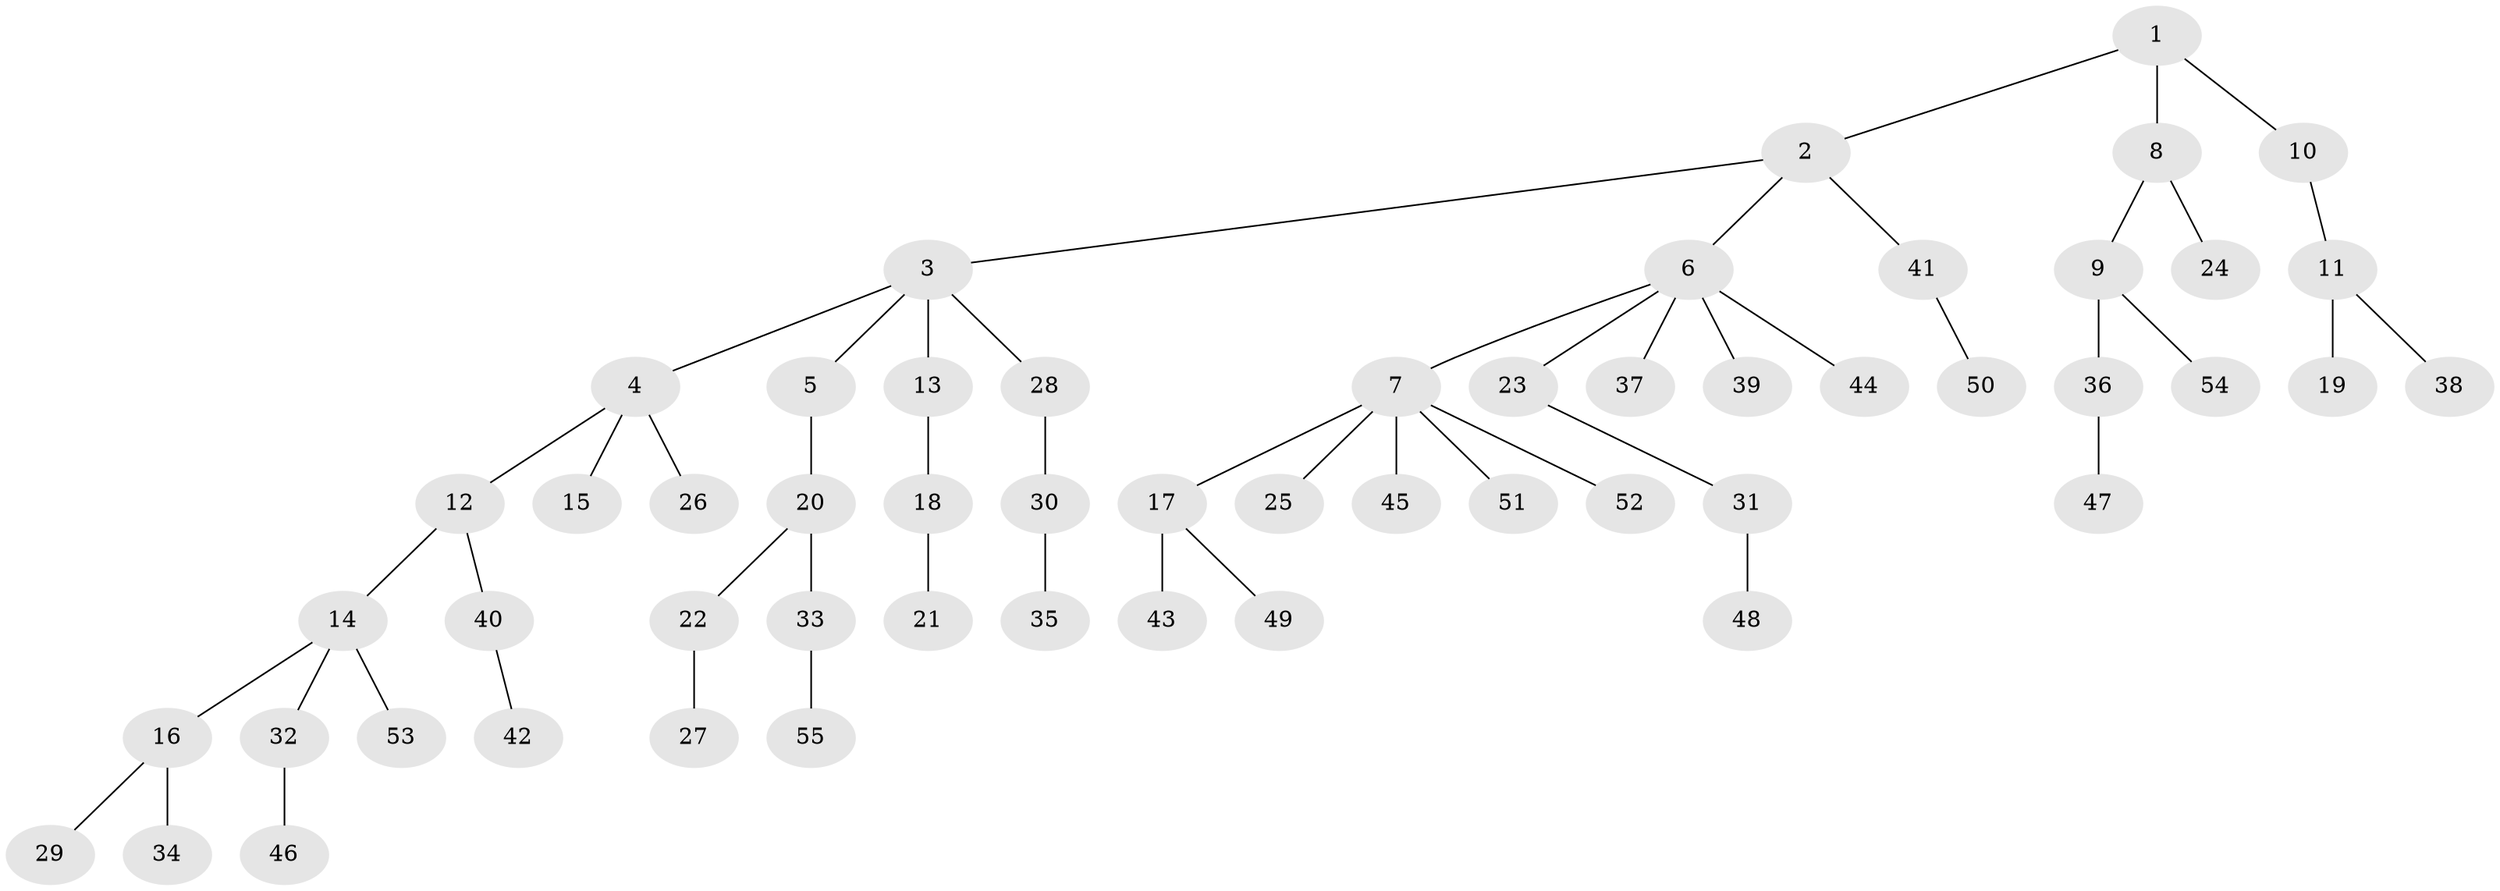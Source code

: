 // coarse degree distribution, {5: 0.11764705882352941, 3: 0.11764705882352941, 2: 0.23529411764705882, 1: 0.5294117647058824}
// Generated by graph-tools (version 1.1) at 2025/51/03/04/25 22:51:29]
// undirected, 55 vertices, 54 edges
graph export_dot {
  node [color=gray90,style=filled];
  1;
  2;
  3;
  4;
  5;
  6;
  7;
  8;
  9;
  10;
  11;
  12;
  13;
  14;
  15;
  16;
  17;
  18;
  19;
  20;
  21;
  22;
  23;
  24;
  25;
  26;
  27;
  28;
  29;
  30;
  31;
  32;
  33;
  34;
  35;
  36;
  37;
  38;
  39;
  40;
  41;
  42;
  43;
  44;
  45;
  46;
  47;
  48;
  49;
  50;
  51;
  52;
  53;
  54;
  55;
  1 -- 2;
  1 -- 8;
  1 -- 10;
  2 -- 3;
  2 -- 6;
  2 -- 41;
  3 -- 4;
  3 -- 5;
  3 -- 13;
  3 -- 28;
  4 -- 12;
  4 -- 15;
  4 -- 26;
  5 -- 20;
  6 -- 7;
  6 -- 23;
  6 -- 37;
  6 -- 39;
  6 -- 44;
  7 -- 17;
  7 -- 25;
  7 -- 45;
  7 -- 51;
  7 -- 52;
  8 -- 9;
  8 -- 24;
  9 -- 36;
  9 -- 54;
  10 -- 11;
  11 -- 19;
  11 -- 38;
  12 -- 14;
  12 -- 40;
  13 -- 18;
  14 -- 16;
  14 -- 32;
  14 -- 53;
  16 -- 29;
  16 -- 34;
  17 -- 43;
  17 -- 49;
  18 -- 21;
  20 -- 22;
  20 -- 33;
  22 -- 27;
  23 -- 31;
  28 -- 30;
  30 -- 35;
  31 -- 48;
  32 -- 46;
  33 -- 55;
  36 -- 47;
  40 -- 42;
  41 -- 50;
}
